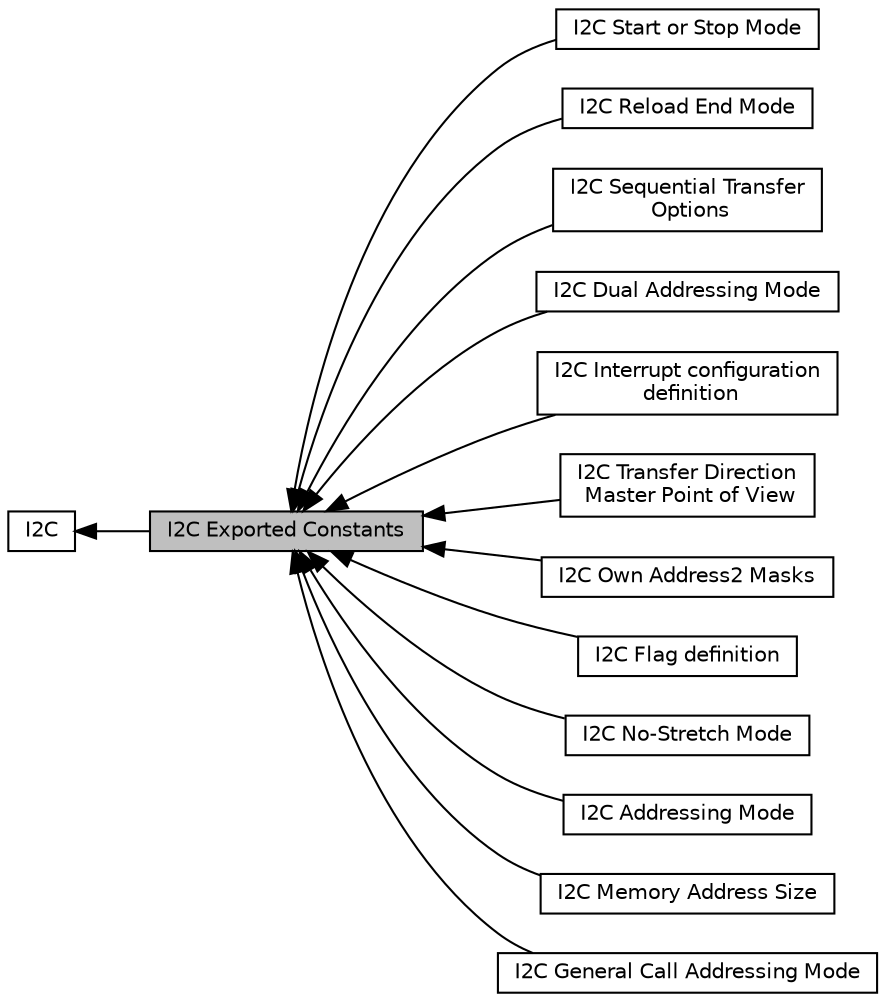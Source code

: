 digraph "I2C Exported Constants"
{
  edge [fontname="Helvetica",fontsize="10",labelfontname="Helvetica",labelfontsize="10"];
  node [fontname="Helvetica",fontsize="10",shape=record];
  rankdir=LR;
  Node11 [label="I2C Start or Stop Mode",height=0.2,width=0.4,color="black", fillcolor="white", style="filled",URL="$group___i2_c___s_t_a_r_t___s_t_o_p___m_o_d_e.html"];
  Node10 [label="I2C Reload End Mode",height=0.2,width=0.4,color="black", fillcolor="white", style="filled",URL="$group___i2_c___r_e_l_o_a_d___e_n_d___m_o_d_e.html"];
  Node2 [label="I2C Sequential Transfer\l Options",height=0.2,width=0.4,color="black", fillcolor="white", style="filled",URL="$group___i2_c___x_f_e_r_o_p_t_i_o_n_s.html"];
  Node0 [label="I2C Exported Constants",height=0.2,width=0.4,color="black", fillcolor="grey75", style="filled", fontcolor="black"];
  Node4 [label="I2C Dual Addressing Mode",height=0.2,width=0.4,color="black", fillcolor="white", style="filled",URL="$group___i2_c___d_u_a_l___a_d_d_r_e_s_s_i_n_g___m_o_d_e.html"];
  Node1 [label="I2C",height=0.2,width=0.4,color="black", fillcolor="white", style="filled",URL="$group___i2_c.html",tooltip="I2C HAL module driver. "];
  Node12 [label="I2C Interrupt configuration\l definition",height=0.2,width=0.4,color="black", fillcolor="white", style="filled",URL="$group___i2_c___interrupt__configuration__definition.html",tooltip="I2C Interrupt definition Elements values convention: 0xXXXXXXXX. "];
  Node9 [label="I2C Transfer Direction\l Master Point of View",height=0.2,width=0.4,color="black", fillcolor="white", style="filled",URL="$group___i2_c___x_f_e_r_d_i_r_e_c_t_i_o_n.html"];
  Node5 [label="I2C Own Address2 Masks",height=0.2,width=0.4,color="black", fillcolor="white", style="filled",URL="$group___i2_c___o_w_n___a_d_d_r_e_s_s2___m_a_s_k_s.html"];
  Node13 [label="I2C Flag definition",height=0.2,width=0.4,color="black", fillcolor="white", style="filled",URL="$group___i2_c___flag__definition.html"];
  Node7 [label="I2C No-Stretch Mode",height=0.2,width=0.4,color="black", fillcolor="white", style="filled",URL="$group___i2_c___n_o_s_t_r_e_t_c_h___m_o_d_e.html"];
  Node3 [label="I2C Addressing Mode",height=0.2,width=0.4,color="black", fillcolor="white", style="filled",URL="$group___i2_c___a_d_d_r_e_s_s_i_n_g___m_o_d_e.html"];
  Node8 [label="I2C Memory Address Size",height=0.2,width=0.4,color="black", fillcolor="white", style="filled",URL="$group___i2_c___m_e_m_o_r_y___a_d_d_r_e_s_s___s_i_z_e.html"];
  Node6 [label="I2C General Call Addressing Mode",height=0.2,width=0.4,color="black", fillcolor="white", style="filled",URL="$group___i2_c___g_e_n_e_r_a_l___c_a_l_l___a_d_d_r_e_s_s_i_n_g___m_o_d_e.html"];
  Node1->Node0 [shape=plaintext, dir="back", style="solid"];
  Node0->Node2 [shape=plaintext, dir="back", style="solid"];
  Node0->Node3 [shape=plaintext, dir="back", style="solid"];
  Node0->Node4 [shape=plaintext, dir="back", style="solid"];
  Node0->Node5 [shape=plaintext, dir="back", style="solid"];
  Node0->Node6 [shape=plaintext, dir="back", style="solid"];
  Node0->Node7 [shape=plaintext, dir="back", style="solid"];
  Node0->Node8 [shape=plaintext, dir="back", style="solid"];
  Node0->Node9 [shape=plaintext, dir="back", style="solid"];
  Node0->Node10 [shape=plaintext, dir="back", style="solid"];
  Node0->Node11 [shape=plaintext, dir="back", style="solid"];
  Node0->Node12 [shape=plaintext, dir="back", style="solid"];
  Node0->Node13 [shape=plaintext, dir="back", style="solid"];
}
